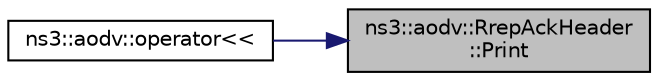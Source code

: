 digraph "ns3::aodv::RrepAckHeader::Print"
{
 // LATEX_PDF_SIZE
  edge [fontname="Helvetica",fontsize="10",labelfontname="Helvetica",labelfontsize="10"];
  node [fontname="Helvetica",fontsize="10",shape=record];
  rankdir="RL";
  Node1 [label="ns3::aodv::RrepAckHeader\l::Print",height=0.2,width=0.4,color="black", fillcolor="grey75", style="filled", fontcolor="black",tooltip=" "];
  Node1 -> Node2 [dir="back",color="midnightblue",fontsize="10",style="solid",fontname="Helvetica"];
  Node2 [label="ns3::aodv::operator\<\<",height=0.2,width=0.4,color="black", fillcolor="white", style="filled",URL="$namespacens3_1_1aodv.html#a4d52e056b25cbaa69b995deaec805bda",tooltip="Stream output operator."];
}
